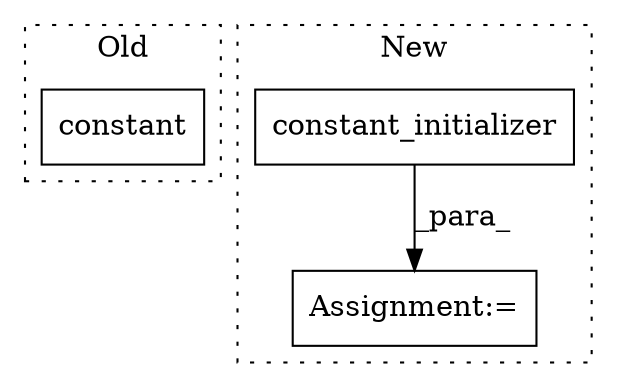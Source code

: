 digraph G {
subgraph cluster0 {
1 [label="constant" a="32" s="75992,76009" l="9,1" shape="box"];
label = "Old";
style="dotted";
}
subgraph cluster1 {
2 [label="constant_initializer" a="32" s="76259,76284" l="21,1" shape="box"];
3 [label="Assignment:=" a="7" s="76150" l="1" shape="box"];
label = "New";
style="dotted";
}
2 -> 3 [label="_para_"];
}